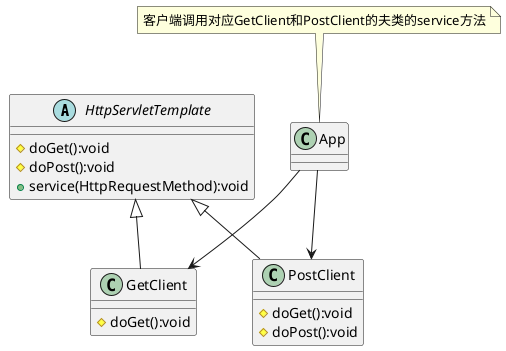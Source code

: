 @startuml

abstract class HttpServletTemplate{
# doGet():void
# doPost():void
+ service(HttpRequestMethod):void
}

class GetClient{
# doGet():void
}

class PostClient{
# doGet():void
# doPost():void
}

HttpServletTemplate <|--GetClient
HttpServletTemplate <|--PostClient
App --> GetClient
note top of App: 客户端调用对应GetClient和PostClient的夫类的service方法
App --> PostClient

@enduml